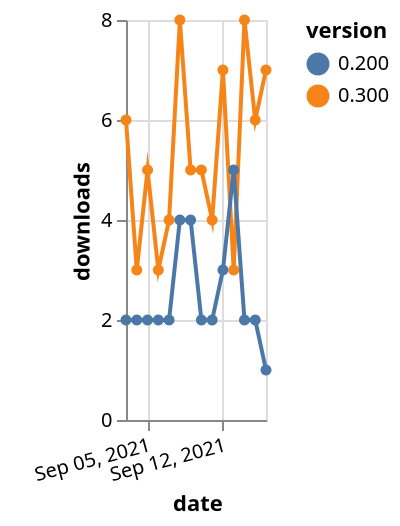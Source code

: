 {"$schema": "https://vega.github.io/schema/vega-lite/v5.json", "description": "A simple bar chart with embedded data.", "data": {"values": [{"date": "2021-09-03", "total": 6236, "delta": 6, "version": "0.300"}, {"date": "2021-09-04", "total": 6239, "delta": 3, "version": "0.300"}, {"date": "2021-09-05", "total": 6244, "delta": 5, "version": "0.300"}, {"date": "2021-09-06", "total": 6247, "delta": 3, "version": "0.300"}, {"date": "2021-09-07", "total": 6251, "delta": 4, "version": "0.300"}, {"date": "2021-09-08", "total": 6259, "delta": 8, "version": "0.300"}, {"date": "2021-09-09", "total": 6264, "delta": 5, "version": "0.300"}, {"date": "2021-09-10", "total": 6269, "delta": 5, "version": "0.300"}, {"date": "2021-09-11", "total": 6273, "delta": 4, "version": "0.300"}, {"date": "2021-09-12", "total": 6280, "delta": 7, "version": "0.300"}, {"date": "2021-09-13", "total": 6283, "delta": 3, "version": "0.300"}, {"date": "2021-09-14", "total": 6291, "delta": 8, "version": "0.300"}, {"date": "2021-09-15", "total": 6297, "delta": 6, "version": "0.300"}, {"date": "2021-09-16", "total": 6304, "delta": 7, "version": "0.300"}, {"date": "2021-09-03", "total": 4395, "delta": 2, "version": "0.200"}, {"date": "2021-09-04", "total": 4397, "delta": 2, "version": "0.200"}, {"date": "2021-09-05", "total": 4399, "delta": 2, "version": "0.200"}, {"date": "2021-09-06", "total": 4401, "delta": 2, "version": "0.200"}, {"date": "2021-09-07", "total": 4403, "delta": 2, "version": "0.200"}, {"date": "2021-09-08", "total": 4407, "delta": 4, "version": "0.200"}, {"date": "2021-09-09", "total": 4411, "delta": 4, "version": "0.200"}, {"date": "2021-09-10", "total": 4413, "delta": 2, "version": "0.200"}, {"date": "2021-09-11", "total": 4415, "delta": 2, "version": "0.200"}, {"date": "2021-09-12", "total": 4418, "delta": 3, "version": "0.200"}, {"date": "2021-09-13", "total": 4423, "delta": 5, "version": "0.200"}, {"date": "2021-09-14", "total": 4425, "delta": 2, "version": "0.200"}, {"date": "2021-09-15", "total": 4427, "delta": 2, "version": "0.200"}, {"date": "2021-09-16", "total": 4428, "delta": 1, "version": "0.200"}]}, "width": "container", "mark": {"type": "line", "point": {"filled": true}}, "encoding": {"x": {"field": "date", "type": "temporal", "timeUnit": "yearmonthdate", "title": "date", "axis": {"labelAngle": -15}}, "y": {"field": "delta", "type": "quantitative", "title": "downloads"}, "color": {"field": "version", "type": "nominal"}, "tooltip": {"field": "delta"}}}